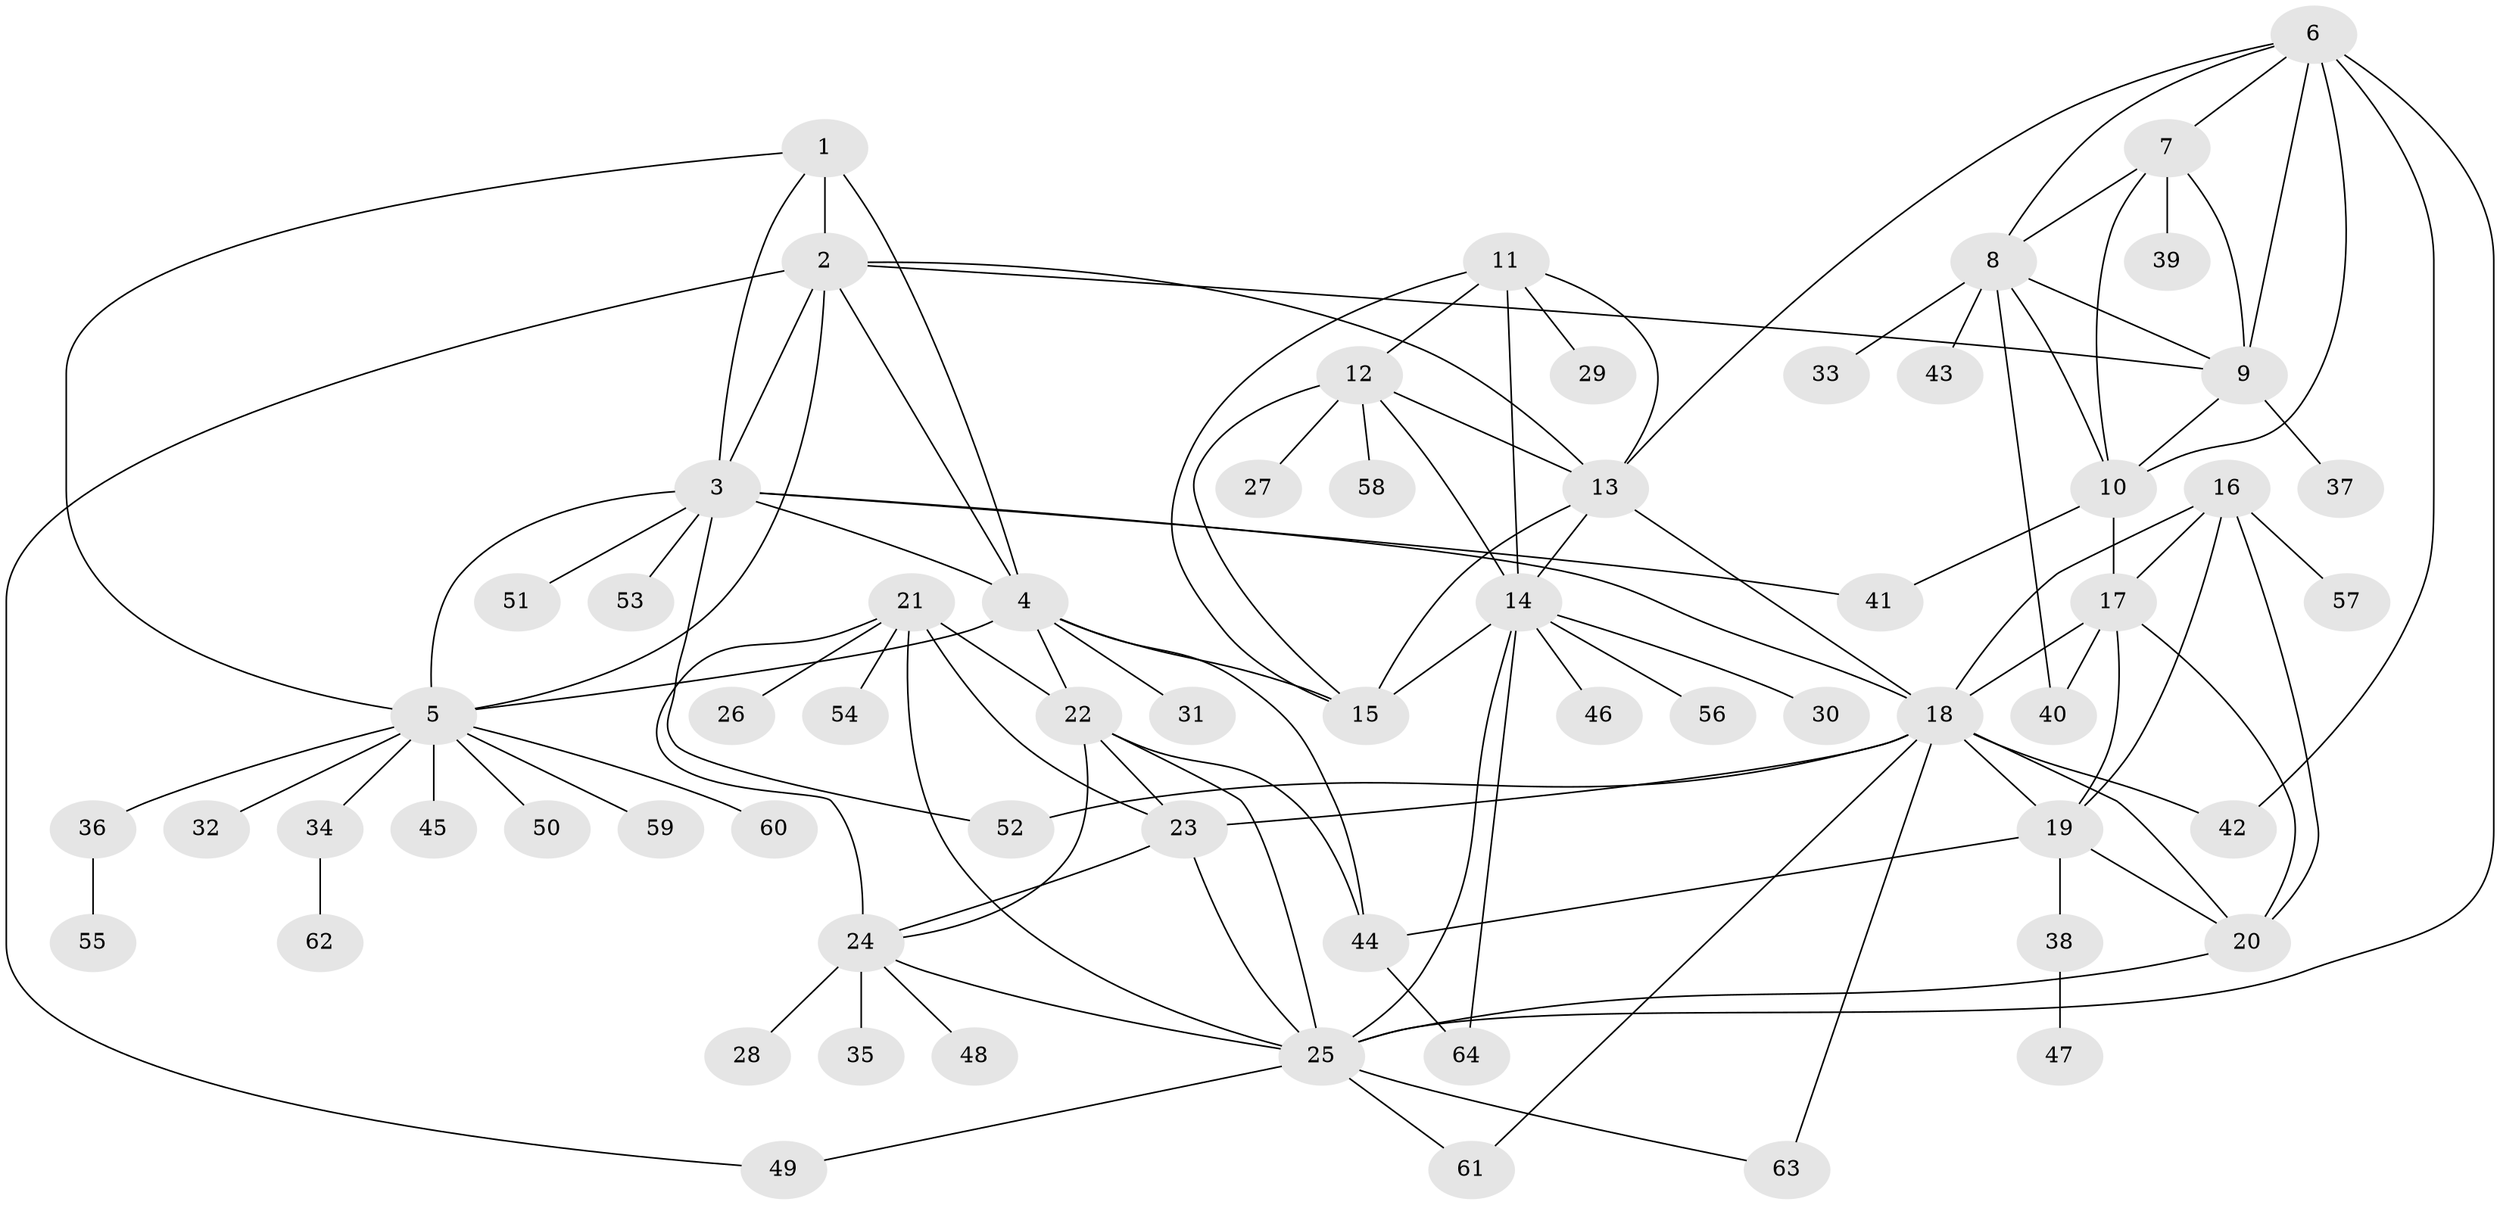 // original degree distribution, {6: 0.02830188679245283, 10: 0.02830188679245283, 9: 0.018867924528301886, 12: 0.018867924528301886, 8: 0.02830188679245283, 7: 0.0660377358490566, 5: 0.03773584905660377, 4: 0.009433962264150943, 11: 0.009433962264150943, 1: 0.5283018867924528, 2: 0.18867924528301888, 3: 0.03773584905660377}
// Generated by graph-tools (version 1.1) at 2025/52/03/04/25 22:52:44]
// undirected, 64 vertices, 111 edges
graph export_dot {
  node [color=gray90,style=filled];
  1;
  2;
  3;
  4;
  5;
  6;
  7;
  8;
  9;
  10;
  11;
  12;
  13;
  14;
  15;
  16;
  17;
  18;
  19;
  20;
  21;
  22;
  23;
  24;
  25;
  26;
  27;
  28;
  29;
  30;
  31;
  32;
  33;
  34;
  35;
  36;
  37;
  38;
  39;
  40;
  41;
  42;
  43;
  44;
  45;
  46;
  47;
  48;
  49;
  50;
  51;
  52;
  53;
  54;
  55;
  56;
  57;
  58;
  59;
  60;
  61;
  62;
  63;
  64;
  1 -- 2 [weight=2.0];
  1 -- 3 [weight=1.0];
  1 -- 4 [weight=1.0];
  1 -- 5 [weight=1.0];
  2 -- 3 [weight=1.0];
  2 -- 4 [weight=1.0];
  2 -- 5 [weight=1.0];
  2 -- 9 [weight=1.0];
  2 -- 13 [weight=1.0];
  2 -- 49 [weight=1.0];
  3 -- 4 [weight=1.0];
  3 -- 5 [weight=1.0];
  3 -- 18 [weight=1.0];
  3 -- 41 [weight=1.0];
  3 -- 51 [weight=1.0];
  3 -- 52 [weight=1.0];
  3 -- 53 [weight=1.0];
  4 -- 5 [weight=1.0];
  4 -- 15 [weight=1.0];
  4 -- 22 [weight=1.0];
  4 -- 31 [weight=1.0];
  4 -- 44 [weight=1.0];
  5 -- 32 [weight=1.0];
  5 -- 34 [weight=1.0];
  5 -- 36 [weight=1.0];
  5 -- 45 [weight=1.0];
  5 -- 50 [weight=1.0];
  5 -- 59 [weight=1.0];
  5 -- 60 [weight=1.0];
  6 -- 7 [weight=1.0];
  6 -- 8 [weight=1.0];
  6 -- 9 [weight=1.0];
  6 -- 10 [weight=1.0];
  6 -- 13 [weight=1.0];
  6 -- 25 [weight=1.0];
  6 -- 42 [weight=1.0];
  7 -- 8 [weight=1.0];
  7 -- 9 [weight=1.0];
  7 -- 10 [weight=1.0];
  7 -- 39 [weight=3.0];
  8 -- 9 [weight=1.0];
  8 -- 10 [weight=1.0];
  8 -- 33 [weight=3.0];
  8 -- 40 [weight=1.0];
  8 -- 43 [weight=1.0];
  9 -- 10 [weight=1.0];
  9 -- 37 [weight=1.0];
  10 -- 17 [weight=1.0];
  10 -- 41 [weight=3.0];
  11 -- 12 [weight=1.0];
  11 -- 13 [weight=1.0];
  11 -- 14 [weight=1.0];
  11 -- 15 [weight=1.0];
  11 -- 29 [weight=1.0];
  12 -- 13 [weight=1.0];
  12 -- 14 [weight=1.0];
  12 -- 15 [weight=1.0];
  12 -- 27 [weight=1.0];
  12 -- 58 [weight=1.0];
  13 -- 14 [weight=1.0];
  13 -- 15 [weight=1.0];
  13 -- 18 [weight=1.0];
  14 -- 15 [weight=1.0];
  14 -- 25 [weight=1.0];
  14 -- 30 [weight=1.0];
  14 -- 46 [weight=1.0];
  14 -- 56 [weight=1.0];
  14 -- 64 [weight=1.0];
  16 -- 17 [weight=1.0];
  16 -- 18 [weight=1.0];
  16 -- 19 [weight=1.0];
  16 -- 20 [weight=2.0];
  16 -- 57 [weight=1.0];
  17 -- 18 [weight=1.0];
  17 -- 19 [weight=1.0];
  17 -- 20 [weight=1.0];
  17 -- 40 [weight=1.0];
  18 -- 19 [weight=1.0];
  18 -- 20 [weight=1.0];
  18 -- 23 [weight=1.0];
  18 -- 42 [weight=1.0];
  18 -- 52 [weight=1.0];
  18 -- 61 [weight=1.0];
  18 -- 63 [weight=1.0];
  19 -- 20 [weight=1.0];
  19 -- 38 [weight=1.0];
  19 -- 44 [weight=1.0];
  20 -- 25 [weight=1.0];
  21 -- 22 [weight=1.0];
  21 -- 23 [weight=1.0];
  21 -- 24 [weight=1.0];
  21 -- 25 [weight=1.0];
  21 -- 26 [weight=1.0];
  21 -- 54 [weight=1.0];
  22 -- 23 [weight=1.0];
  22 -- 24 [weight=1.0];
  22 -- 25 [weight=1.0];
  22 -- 44 [weight=1.0];
  23 -- 24 [weight=1.0];
  23 -- 25 [weight=1.0];
  24 -- 25 [weight=1.0];
  24 -- 28 [weight=1.0];
  24 -- 35 [weight=1.0];
  24 -- 48 [weight=1.0];
  25 -- 49 [weight=1.0];
  25 -- 61 [weight=1.0];
  25 -- 63 [weight=1.0];
  34 -- 62 [weight=1.0];
  36 -- 55 [weight=1.0];
  38 -- 47 [weight=1.0];
  44 -- 64 [weight=1.0];
}
